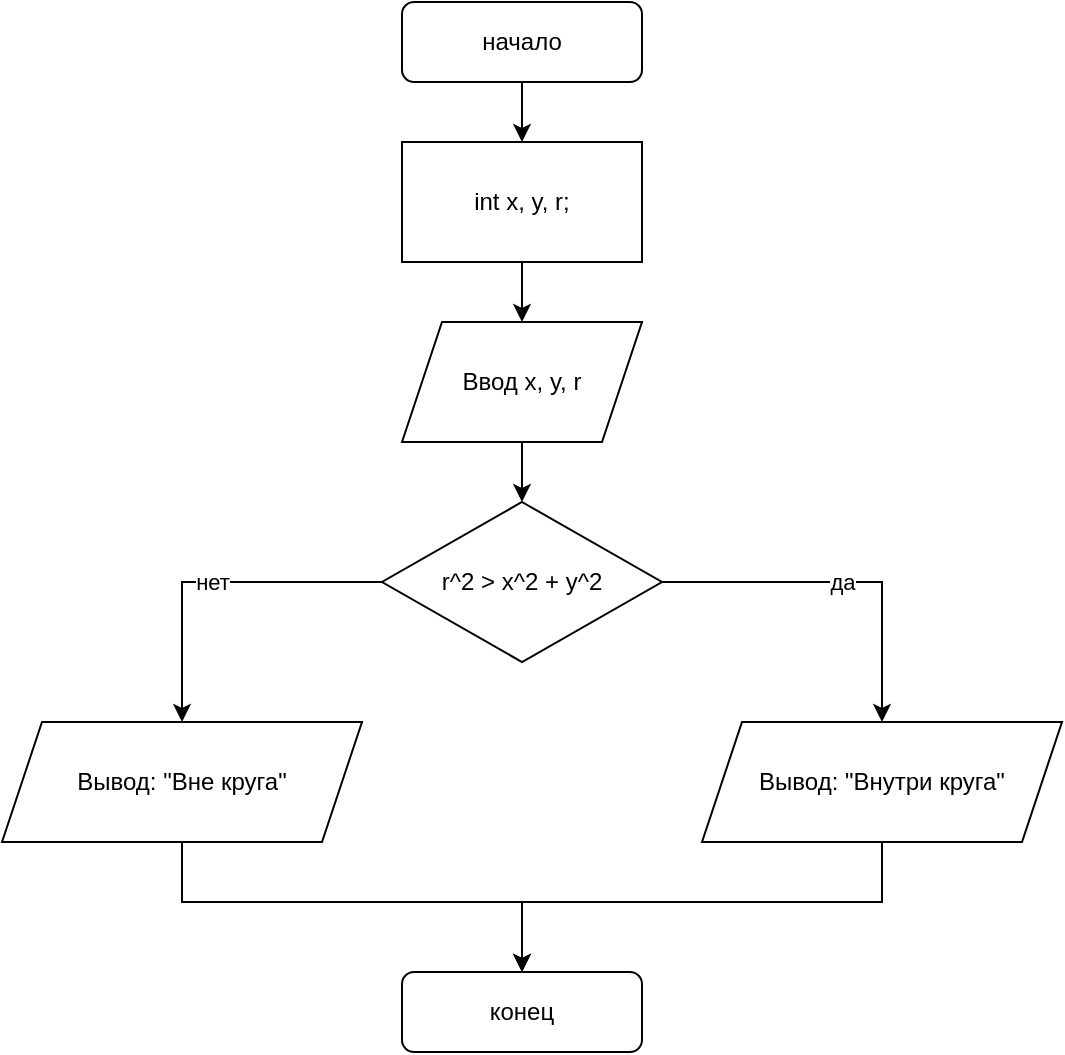 <mxfile version="15.2.7" type="device"><diagram id="C5RBs43oDa-KdzZeNtuy" name="Page-1"><mxGraphModel dx="1264" dy="632" grid="1" gridSize="10" guides="1" tooltips="1" connect="1" arrows="1" fold="1" page="1" pageScale="1" pageWidth="827" pageHeight="1169" math="0" shadow="0"><root><mxCell id="WIyWlLk6GJQsqaUBKTNV-0"/><mxCell id="WIyWlLk6GJQsqaUBKTNV-1" parent="WIyWlLk6GJQsqaUBKTNV-0"/><mxCell id="eU7j4JsQFmhPfMD6Bpj5-14" style="edgeStyle=orthogonalEdgeStyle;rounded=0;orthogonalLoop=1;jettySize=auto;html=1;entryX=0.5;entryY=0;entryDx=0;entryDy=0;" edge="1" parent="WIyWlLk6GJQsqaUBKTNV-1" source="eU7j4JsQFmhPfMD6Bpj5-15" target="eU7j4JsQFmhPfMD6Bpj5-18"><mxGeometry relative="1" as="geometry"/></mxCell><mxCell id="eU7j4JsQFmhPfMD6Bpj5-15" value="начало" style="rounded=1;whiteSpace=wrap;html=1;fontSize=12;glass=0;strokeWidth=1;shadow=0;" vertex="1" parent="WIyWlLk6GJQsqaUBKTNV-1"><mxGeometry x="340" y="90" width="120" height="40" as="geometry"/></mxCell><mxCell id="eU7j4JsQFmhPfMD6Bpj5-16" value="конец" style="rounded=1;whiteSpace=wrap;html=1;fontSize=12;glass=0;strokeWidth=1;shadow=0;" vertex="1" parent="WIyWlLk6GJQsqaUBKTNV-1"><mxGeometry x="340" y="575" width="120" height="40" as="geometry"/></mxCell><mxCell id="eU7j4JsQFmhPfMD6Bpj5-17" style="edgeStyle=orthogonalEdgeStyle;rounded=0;orthogonalLoop=1;jettySize=auto;html=1;entryX=0.5;entryY=0;entryDx=0;entryDy=0;" edge="1" parent="WIyWlLk6GJQsqaUBKTNV-1" source="eU7j4JsQFmhPfMD6Bpj5-18" target="eU7j4JsQFmhPfMD6Bpj5-20"><mxGeometry relative="1" as="geometry"/></mxCell><mxCell id="eU7j4JsQFmhPfMD6Bpj5-18" value="int x, y, r;" style="rounded=0;whiteSpace=wrap;html=1;" vertex="1" parent="WIyWlLk6GJQsqaUBKTNV-1"><mxGeometry x="340" y="160" width="120" height="60" as="geometry"/></mxCell><mxCell id="eU7j4JsQFmhPfMD6Bpj5-19" style="edgeStyle=orthogonalEdgeStyle;rounded=0;orthogonalLoop=1;jettySize=auto;html=1;" edge="1" parent="WIyWlLk6GJQsqaUBKTNV-1" source="eU7j4JsQFmhPfMD6Bpj5-20" target="eU7j4JsQFmhPfMD6Bpj5-23"><mxGeometry relative="1" as="geometry"/></mxCell><mxCell id="eU7j4JsQFmhPfMD6Bpj5-20" value="Ввод x, y, r" style="shape=parallelogram;perimeter=parallelogramPerimeter;whiteSpace=wrap;html=1;fixedSize=1;" vertex="1" parent="WIyWlLk6GJQsqaUBKTNV-1"><mxGeometry x="340" y="250" width="120" height="60" as="geometry"/></mxCell><mxCell id="eU7j4JsQFmhPfMD6Bpj5-21" value="да" style="edgeStyle=orthogonalEdgeStyle;rounded=0;orthogonalLoop=1;jettySize=auto;html=1;" edge="1" parent="WIyWlLk6GJQsqaUBKTNV-1" source="eU7j4JsQFmhPfMD6Bpj5-23" target="eU7j4JsQFmhPfMD6Bpj5-25"><mxGeometry relative="1" as="geometry"><mxPoint x="530" y="450" as="targetPoint"/></mxGeometry></mxCell><mxCell id="eU7j4JsQFmhPfMD6Bpj5-22" value="нет" style="edgeStyle=orthogonalEdgeStyle;rounded=0;orthogonalLoop=1;jettySize=auto;html=1;entryX=0.5;entryY=0;entryDx=0;entryDy=0;" edge="1" parent="WIyWlLk6GJQsqaUBKTNV-1" source="eU7j4JsQFmhPfMD6Bpj5-23" target="eU7j4JsQFmhPfMD6Bpj5-27"><mxGeometry relative="1" as="geometry"/></mxCell><mxCell id="eU7j4JsQFmhPfMD6Bpj5-23" value="r^2 &amp;gt; x^2 + y^2" style="rhombus;whiteSpace=wrap;html=1;" vertex="1" parent="WIyWlLk6GJQsqaUBKTNV-1"><mxGeometry x="330" y="340" width="140" height="80" as="geometry"/></mxCell><mxCell id="eU7j4JsQFmhPfMD6Bpj5-24" style="edgeStyle=orthogonalEdgeStyle;rounded=0;orthogonalLoop=1;jettySize=auto;html=1;entryX=0.5;entryY=0;entryDx=0;entryDy=0;" edge="1" parent="WIyWlLk6GJQsqaUBKTNV-1" source="eU7j4JsQFmhPfMD6Bpj5-25" target="eU7j4JsQFmhPfMD6Bpj5-16"><mxGeometry relative="1" as="geometry"><Array as="points"><mxPoint x="580" y="540"/><mxPoint x="400" y="540"/></Array></mxGeometry></mxCell><mxCell id="eU7j4JsQFmhPfMD6Bpj5-25" value="Вывод:&amp;nbsp;&quot;Внутри круга&lt;span&gt;&quot;&lt;/span&gt;" style="shape=parallelogram;perimeter=parallelogramPerimeter;whiteSpace=wrap;html=1;fixedSize=1;" vertex="1" parent="WIyWlLk6GJQsqaUBKTNV-1"><mxGeometry x="490" y="450" width="180" height="60" as="geometry"/></mxCell><mxCell id="eU7j4JsQFmhPfMD6Bpj5-26" style="edgeStyle=orthogonalEdgeStyle;rounded=0;orthogonalLoop=1;jettySize=auto;html=1;" edge="1" parent="WIyWlLk6GJQsqaUBKTNV-1" source="eU7j4JsQFmhPfMD6Bpj5-27" target="eU7j4JsQFmhPfMD6Bpj5-16"><mxGeometry relative="1" as="geometry"><Array as="points"><mxPoint x="230" y="540"/><mxPoint x="400" y="540"/></Array></mxGeometry></mxCell><mxCell id="eU7j4JsQFmhPfMD6Bpj5-27" value="Вывод:&amp;nbsp;&quot;Вне круга&lt;span&gt;&quot;&lt;/span&gt;" style="shape=parallelogram;perimeter=parallelogramPerimeter;whiteSpace=wrap;html=1;fixedSize=1;" vertex="1" parent="WIyWlLk6GJQsqaUBKTNV-1"><mxGeometry x="140" y="450" width="180" height="60" as="geometry"/></mxCell></root></mxGraphModel></diagram></mxfile>